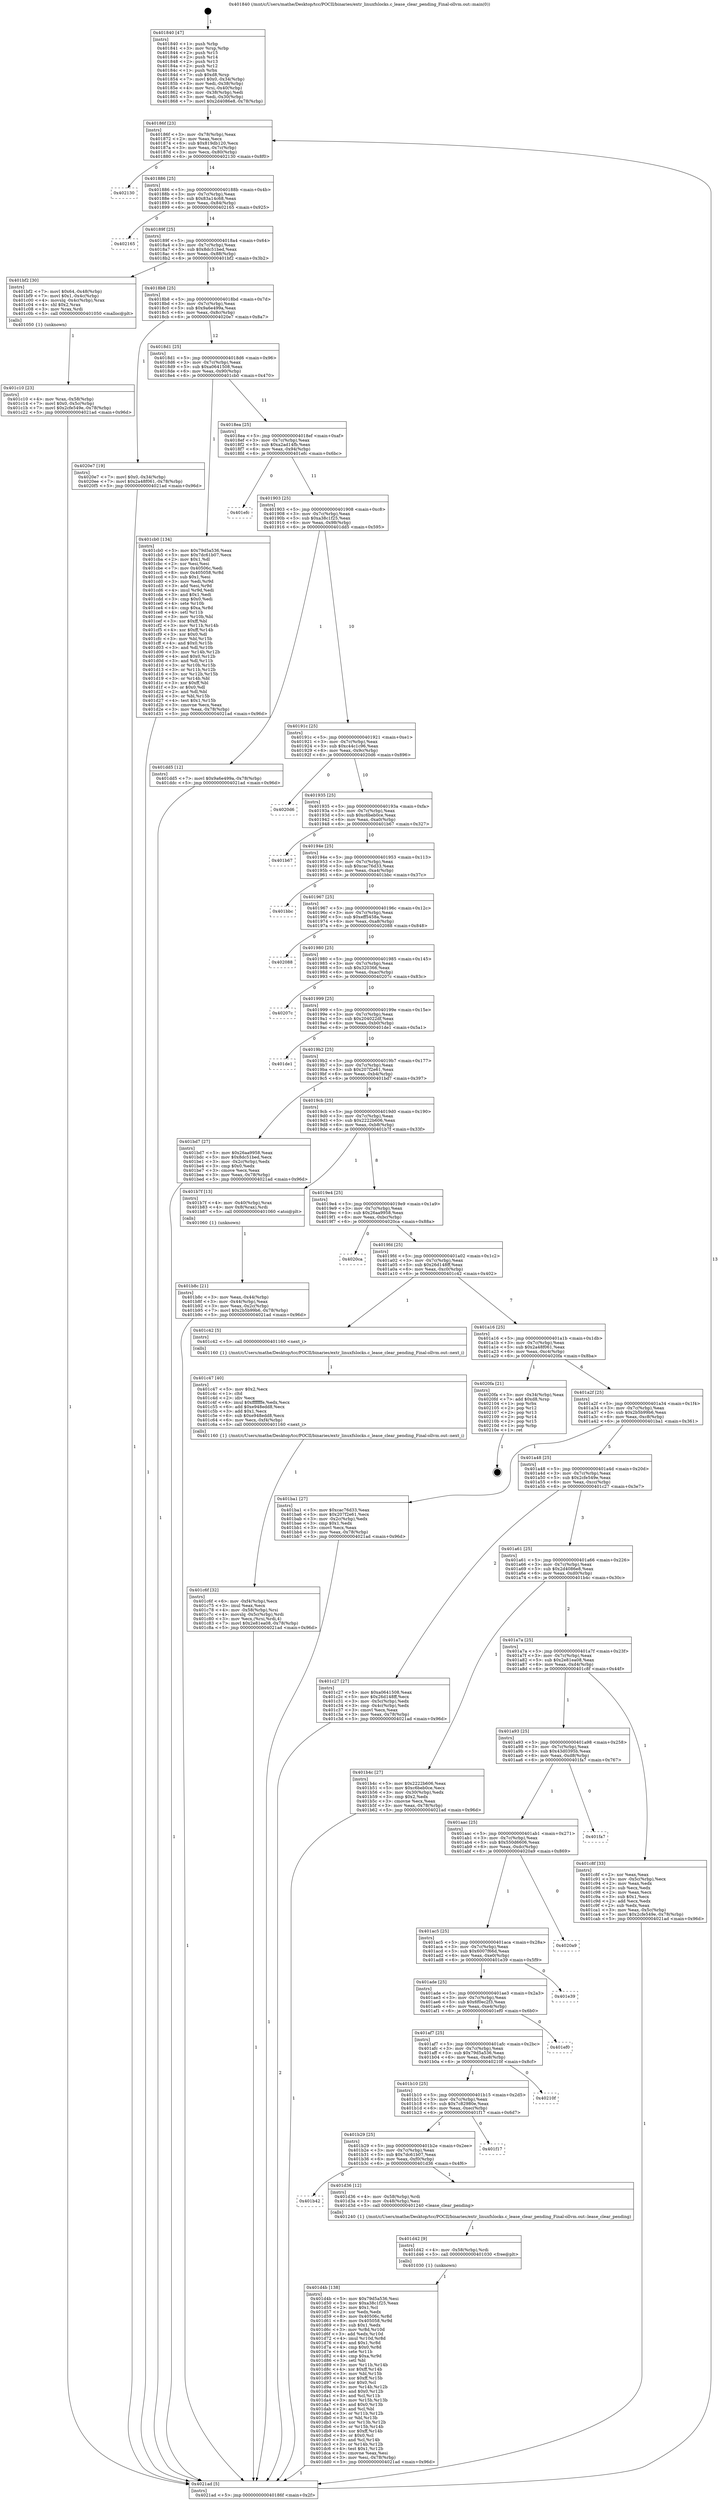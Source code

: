 digraph "0x401840" {
  label = "0x401840 (/mnt/c/Users/mathe/Desktop/tcc/POCII/binaries/extr_linuxfslocks.c_lease_clear_pending_Final-ollvm.out::main(0))"
  labelloc = "t"
  node[shape=record]

  Entry [label="",width=0.3,height=0.3,shape=circle,fillcolor=black,style=filled]
  "0x40186f" [label="{
     0x40186f [23]\l
     | [instrs]\l
     &nbsp;&nbsp;0x40186f \<+3\>: mov -0x78(%rbp),%eax\l
     &nbsp;&nbsp;0x401872 \<+2\>: mov %eax,%ecx\l
     &nbsp;&nbsp;0x401874 \<+6\>: sub $0x819db120,%ecx\l
     &nbsp;&nbsp;0x40187a \<+3\>: mov %eax,-0x7c(%rbp)\l
     &nbsp;&nbsp;0x40187d \<+3\>: mov %ecx,-0x80(%rbp)\l
     &nbsp;&nbsp;0x401880 \<+6\>: je 0000000000402130 \<main+0x8f0\>\l
  }"]
  "0x402130" [label="{
     0x402130\l
  }", style=dashed]
  "0x401886" [label="{
     0x401886 [25]\l
     | [instrs]\l
     &nbsp;&nbsp;0x401886 \<+5\>: jmp 000000000040188b \<main+0x4b\>\l
     &nbsp;&nbsp;0x40188b \<+3\>: mov -0x7c(%rbp),%eax\l
     &nbsp;&nbsp;0x40188e \<+5\>: sub $0x83a14c68,%eax\l
     &nbsp;&nbsp;0x401893 \<+6\>: mov %eax,-0x84(%rbp)\l
     &nbsp;&nbsp;0x401899 \<+6\>: je 0000000000402165 \<main+0x925\>\l
  }"]
  Exit [label="",width=0.3,height=0.3,shape=circle,fillcolor=black,style=filled,peripheries=2]
  "0x402165" [label="{
     0x402165\l
  }", style=dashed]
  "0x40189f" [label="{
     0x40189f [25]\l
     | [instrs]\l
     &nbsp;&nbsp;0x40189f \<+5\>: jmp 00000000004018a4 \<main+0x64\>\l
     &nbsp;&nbsp;0x4018a4 \<+3\>: mov -0x7c(%rbp),%eax\l
     &nbsp;&nbsp;0x4018a7 \<+5\>: sub $0x8dc51bed,%eax\l
     &nbsp;&nbsp;0x4018ac \<+6\>: mov %eax,-0x88(%rbp)\l
     &nbsp;&nbsp;0x4018b2 \<+6\>: je 0000000000401bf2 \<main+0x3b2\>\l
  }"]
  "0x401d4b" [label="{
     0x401d4b [138]\l
     | [instrs]\l
     &nbsp;&nbsp;0x401d4b \<+5\>: mov $0x79d5a536,%esi\l
     &nbsp;&nbsp;0x401d50 \<+5\>: mov $0xa38c1f25,%eax\l
     &nbsp;&nbsp;0x401d55 \<+2\>: mov $0x1,%cl\l
     &nbsp;&nbsp;0x401d57 \<+2\>: xor %edx,%edx\l
     &nbsp;&nbsp;0x401d59 \<+8\>: mov 0x40506c,%r8d\l
     &nbsp;&nbsp;0x401d61 \<+8\>: mov 0x405058,%r9d\l
     &nbsp;&nbsp;0x401d69 \<+3\>: sub $0x1,%edx\l
     &nbsp;&nbsp;0x401d6c \<+3\>: mov %r8d,%r10d\l
     &nbsp;&nbsp;0x401d6f \<+3\>: add %edx,%r10d\l
     &nbsp;&nbsp;0x401d72 \<+4\>: imul %r10d,%r8d\l
     &nbsp;&nbsp;0x401d76 \<+4\>: and $0x1,%r8d\l
     &nbsp;&nbsp;0x401d7a \<+4\>: cmp $0x0,%r8d\l
     &nbsp;&nbsp;0x401d7e \<+4\>: sete %r11b\l
     &nbsp;&nbsp;0x401d82 \<+4\>: cmp $0xa,%r9d\l
     &nbsp;&nbsp;0x401d86 \<+3\>: setl %bl\l
     &nbsp;&nbsp;0x401d89 \<+3\>: mov %r11b,%r14b\l
     &nbsp;&nbsp;0x401d8c \<+4\>: xor $0xff,%r14b\l
     &nbsp;&nbsp;0x401d90 \<+3\>: mov %bl,%r15b\l
     &nbsp;&nbsp;0x401d93 \<+4\>: xor $0xff,%r15b\l
     &nbsp;&nbsp;0x401d97 \<+3\>: xor $0x0,%cl\l
     &nbsp;&nbsp;0x401d9a \<+3\>: mov %r14b,%r12b\l
     &nbsp;&nbsp;0x401d9d \<+4\>: and $0x0,%r12b\l
     &nbsp;&nbsp;0x401da1 \<+3\>: and %cl,%r11b\l
     &nbsp;&nbsp;0x401da4 \<+3\>: mov %r15b,%r13b\l
     &nbsp;&nbsp;0x401da7 \<+4\>: and $0x0,%r13b\l
     &nbsp;&nbsp;0x401dab \<+2\>: and %cl,%bl\l
     &nbsp;&nbsp;0x401dad \<+3\>: or %r11b,%r12b\l
     &nbsp;&nbsp;0x401db0 \<+3\>: or %bl,%r13b\l
     &nbsp;&nbsp;0x401db3 \<+3\>: xor %r13b,%r12b\l
     &nbsp;&nbsp;0x401db6 \<+3\>: or %r15b,%r14b\l
     &nbsp;&nbsp;0x401db9 \<+4\>: xor $0xff,%r14b\l
     &nbsp;&nbsp;0x401dbd \<+3\>: or $0x0,%cl\l
     &nbsp;&nbsp;0x401dc0 \<+3\>: and %cl,%r14b\l
     &nbsp;&nbsp;0x401dc3 \<+3\>: or %r14b,%r12b\l
     &nbsp;&nbsp;0x401dc6 \<+4\>: test $0x1,%r12b\l
     &nbsp;&nbsp;0x401dca \<+3\>: cmovne %eax,%esi\l
     &nbsp;&nbsp;0x401dcd \<+3\>: mov %esi,-0x78(%rbp)\l
     &nbsp;&nbsp;0x401dd0 \<+5\>: jmp 00000000004021ad \<main+0x96d\>\l
  }"]
  "0x401bf2" [label="{
     0x401bf2 [30]\l
     | [instrs]\l
     &nbsp;&nbsp;0x401bf2 \<+7\>: movl $0x64,-0x48(%rbp)\l
     &nbsp;&nbsp;0x401bf9 \<+7\>: movl $0x1,-0x4c(%rbp)\l
     &nbsp;&nbsp;0x401c00 \<+4\>: movslq -0x4c(%rbp),%rax\l
     &nbsp;&nbsp;0x401c04 \<+4\>: shl $0x2,%rax\l
     &nbsp;&nbsp;0x401c08 \<+3\>: mov %rax,%rdi\l
     &nbsp;&nbsp;0x401c0b \<+5\>: call 0000000000401050 \<malloc@plt\>\l
     | [calls]\l
     &nbsp;&nbsp;0x401050 \{1\} (unknown)\l
  }"]
  "0x4018b8" [label="{
     0x4018b8 [25]\l
     | [instrs]\l
     &nbsp;&nbsp;0x4018b8 \<+5\>: jmp 00000000004018bd \<main+0x7d\>\l
     &nbsp;&nbsp;0x4018bd \<+3\>: mov -0x7c(%rbp),%eax\l
     &nbsp;&nbsp;0x4018c0 \<+5\>: sub $0x9a6e499a,%eax\l
     &nbsp;&nbsp;0x4018c5 \<+6\>: mov %eax,-0x8c(%rbp)\l
     &nbsp;&nbsp;0x4018cb \<+6\>: je 00000000004020e7 \<main+0x8a7\>\l
  }"]
  "0x401d42" [label="{
     0x401d42 [9]\l
     | [instrs]\l
     &nbsp;&nbsp;0x401d42 \<+4\>: mov -0x58(%rbp),%rdi\l
     &nbsp;&nbsp;0x401d46 \<+5\>: call 0000000000401030 \<free@plt\>\l
     | [calls]\l
     &nbsp;&nbsp;0x401030 \{1\} (unknown)\l
  }"]
  "0x4020e7" [label="{
     0x4020e7 [19]\l
     | [instrs]\l
     &nbsp;&nbsp;0x4020e7 \<+7\>: movl $0x0,-0x34(%rbp)\l
     &nbsp;&nbsp;0x4020ee \<+7\>: movl $0x2a48f061,-0x78(%rbp)\l
     &nbsp;&nbsp;0x4020f5 \<+5\>: jmp 00000000004021ad \<main+0x96d\>\l
  }"]
  "0x4018d1" [label="{
     0x4018d1 [25]\l
     | [instrs]\l
     &nbsp;&nbsp;0x4018d1 \<+5\>: jmp 00000000004018d6 \<main+0x96\>\l
     &nbsp;&nbsp;0x4018d6 \<+3\>: mov -0x7c(%rbp),%eax\l
     &nbsp;&nbsp;0x4018d9 \<+5\>: sub $0xa0641508,%eax\l
     &nbsp;&nbsp;0x4018de \<+6\>: mov %eax,-0x90(%rbp)\l
     &nbsp;&nbsp;0x4018e4 \<+6\>: je 0000000000401cb0 \<main+0x470\>\l
  }"]
  "0x401b42" [label="{
     0x401b42\l
  }", style=dashed]
  "0x401cb0" [label="{
     0x401cb0 [134]\l
     | [instrs]\l
     &nbsp;&nbsp;0x401cb0 \<+5\>: mov $0x79d5a536,%eax\l
     &nbsp;&nbsp;0x401cb5 \<+5\>: mov $0x7dc61b07,%ecx\l
     &nbsp;&nbsp;0x401cba \<+2\>: mov $0x1,%dl\l
     &nbsp;&nbsp;0x401cbc \<+2\>: xor %esi,%esi\l
     &nbsp;&nbsp;0x401cbe \<+7\>: mov 0x40506c,%edi\l
     &nbsp;&nbsp;0x401cc5 \<+8\>: mov 0x405058,%r8d\l
     &nbsp;&nbsp;0x401ccd \<+3\>: sub $0x1,%esi\l
     &nbsp;&nbsp;0x401cd0 \<+3\>: mov %edi,%r9d\l
     &nbsp;&nbsp;0x401cd3 \<+3\>: add %esi,%r9d\l
     &nbsp;&nbsp;0x401cd6 \<+4\>: imul %r9d,%edi\l
     &nbsp;&nbsp;0x401cda \<+3\>: and $0x1,%edi\l
     &nbsp;&nbsp;0x401cdd \<+3\>: cmp $0x0,%edi\l
     &nbsp;&nbsp;0x401ce0 \<+4\>: sete %r10b\l
     &nbsp;&nbsp;0x401ce4 \<+4\>: cmp $0xa,%r8d\l
     &nbsp;&nbsp;0x401ce8 \<+4\>: setl %r11b\l
     &nbsp;&nbsp;0x401cec \<+3\>: mov %r10b,%bl\l
     &nbsp;&nbsp;0x401cef \<+3\>: xor $0xff,%bl\l
     &nbsp;&nbsp;0x401cf2 \<+3\>: mov %r11b,%r14b\l
     &nbsp;&nbsp;0x401cf5 \<+4\>: xor $0xff,%r14b\l
     &nbsp;&nbsp;0x401cf9 \<+3\>: xor $0x0,%dl\l
     &nbsp;&nbsp;0x401cfc \<+3\>: mov %bl,%r15b\l
     &nbsp;&nbsp;0x401cff \<+4\>: and $0x0,%r15b\l
     &nbsp;&nbsp;0x401d03 \<+3\>: and %dl,%r10b\l
     &nbsp;&nbsp;0x401d06 \<+3\>: mov %r14b,%r12b\l
     &nbsp;&nbsp;0x401d09 \<+4\>: and $0x0,%r12b\l
     &nbsp;&nbsp;0x401d0d \<+3\>: and %dl,%r11b\l
     &nbsp;&nbsp;0x401d10 \<+3\>: or %r10b,%r15b\l
     &nbsp;&nbsp;0x401d13 \<+3\>: or %r11b,%r12b\l
     &nbsp;&nbsp;0x401d16 \<+3\>: xor %r12b,%r15b\l
     &nbsp;&nbsp;0x401d19 \<+3\>: or %r14b,%bl\l
     &nbsp;&nbsp;0x401d1c \<+3\>: xor $0xff,%bl\l
     &nbsp;&nbsp;0x401d1f \<+3\>: or $0x0,%dl\l
     &nbsp;&nbsp;0x401d22 \<+2\>: and %dl,%bl\l
     &nbsp;&nbsp;0x401d24 \<+3\>: or %bl,%r15b\l
     &nbsp;&nbsp;0x401d27 \<+4\>: test $0x1,%r15b\l
     &nbsp;&nbsp;0x401d2b \<+3\>: cmovne %ecx,%eax\l
     &nbsp;&nbsp;0x401d2e \<+3\>: mov %eax,-0x78(%rbp)\l
     &nbsp;&nbsp;0x401d31 \<+5\>: jmp 00000000004021ad \<main+0x96d\>\l
  }"]
  "0x4018ea" [label="{
     0x4018ea [25]\l
     | [instrs]\l
     &nbsp;&nbsp;0x4018ea \<+5\>: jmp 00000000004018ef \<main+0xaf\>\l
     &nbsp;&nbsp;0x4018ef \<+3\>: mov -0x7c(%rbp),%eax\l
     &nbsp;&nbsp;0x4018f2 \<+5\>: sub $0xa2ad14fb,%eax\l
     &nbsp;&nbsp;0x4018f7 \<+6\>: mov %eax,-0x94(%rbp)\l
     &nbsp;&nbsp;0x4018fd \<+6\>: je 0000000000401efc \<main+0x6bc\>\l
  }"]
  "0x401d36" [label="{
     0x401d36 [12]\l
     | [instrs]\l
     &nbsp;&nbsp;0x401d36 \<+4\>: mov -0x58(%rbp),%rdi\l
     &nbsp;&nbsp;0x401d3a \<+3\>: mov -0x48(%rbp),%esi\l
     &nbsp;&nbsp;0x401d3d \<+5\>: call 0000000000401240 \<lease_clear_pending\>\l
     | [calls]\l
     &nbsp;&nbsp;0x401240 \{1\} (/mnt/c/Users/mathe/Desktop/tcc/POCII/binaries/extr_linuxfslocks.c_lease_clear_pending_Final-ollvm.out::lease_clear_pending)\l
  }"]
  "0x401efc" [label="{
     0x401efc\l
  }", style=dashed]
  "0x401903" [label="{
     0x401903 [25]\l
     | [instrs]\l
     &nbsp;&nbsp;0x401903 \<+5\>: jmp 0000000000401908 \<main+0xc8\>\l
     &nbsp;&nbsp;0x401908 \<+3\>: mov -0x7c(%rbp),%eax\l
     &nbsp;&nbsp;0x40190b \<+5\>: sub $0xa38c1f25,%eax\l
     &nbsp;&nbsp;0x401910 \<+6\>: mov %eax,-0x98(%rbp)\l
     &nbsp;&nbsp;0x401916 \<+6\>: je 0000000000401dd5 \<main+0x595\>\l
  }"]
  "0x401b29" [label="{
     0x401b29 [25]\l
     | [instrs]\l
     &nbsp;&nbsp;0x401b29 \<+5\>: jmp 0000000000401b2e \<main+0x2ee\>\l
     &nbsp;&nbsp;0x401b2e \<+3\>: mov -0x7c(%rbp),%eax\l
     &nbsp;&nbsp;0x401b31 \<+5\>: sub $0x7dc61b07,%eax\l
     &nbsp;&nbsp;0x401b36 \<+6\>: mov %eax,-0xf0(%rbp)\l
     &nbsp;&nbsp;0x401b3c \<+6\>: je 0000000000401d36 \<main+0x4f6\>\l
  }"]
  "0x401dd5" [label="{
     0x401dd5 [12]\l
     | [instrs]\l
     &nbsp;&nbsp;0x401dd5 \<+7\>: movl $0x9a6e499a,-0x78(%rbp)\l
     &nbsp;&nbsp;0x401ddc \<+5\>: jmp 00000000004021ad \<main+0x96d\>\l
  }"]
  "0x40191c" [label="{
     0x40191c [25]\l
     | [instrs]\l
     &nbsp;&nbsp;0x40191c \<+5\>: jmp 0000000000401921 \<main+0xe1\>\l
     &nbsp;&nbsp;0x401921 \<+3\>: mov -0x7c(%rbp),%eax\l
     &nbsp;&nbsp;0x401924 \<+5\>: sub $0xc44c1c96,%eax\l
     &nbsp;&nbsp;0x401929 \<+6\>: mov %eax,-0x9c(%rbp)\l
     &nbsp;&nbsp;0x40192f \<+6\>: je 00000000004020d6 \<main+0x896\>\l
  }"]
  "0x401f17" [label="{
     0x401f17\l
  }", style=dashed]
  "0x4020d6" [label="{
     0x4020d6\l
  }", style=dashed]
  "0x401935" [label="{
     0x401935 [25]\l
     | [instrs]\l
     &nbsp;&nbsp;0x401935 \<+5\>: jmp 000000000040193a \<main+0xfa\>\l
     &nbsp;&nbsp;0x40193a \<+3\>: mov -0x7c(%rbp),%eax\l
     &nbsp;&nbsp;0x40193d \<+5\>: sub $0xc6beb0ce,%eax\l
     &nbsp;&nbsp;0x401942 \<+6\>: mov %eax,-0xa0(%rbp)\l
     &nbsp;&nbsp;0x401948 \<+6\>: je 0000000000401b67 \<main+0x327\>\l
  }"]
  "0x401b10" [label="{
     0x401b10 [25]\l
     | [instrs]\l
     &nbsp;&nbsp;0x401b10 \<+5\>: jmp 0000000000401b15 \<main+0x2d5\>\l
     &nbsp;&nbsp;0x401b15 \<+3\>: mov -0x7c(%rbp),%eax\l
     &nbsp;&nbsp;0x401b18 \<+5\>: sub $0x7c82980e,%eax\l
     &nbsp;&nbsp;0x401b1d \<+6\>: mov %eax,-0xec(%rbp)\l
     &nbsp;&nbsp;0x401b23 \<+6\>: je 0000000000401f17 \<main+0x6d7\>\l
  }"]
  "0x401b67" [label="{
     0x401b67\l
  }", style=dashed]
  "0x40194e" [label="{
     0x40194e [25]\l
     | [instrs]\l
     &nbsp;&nbsp;0x40194e \<+5\>: jmp 0000000000401953 \<main+0x113\>\l
     &nbsp;&nbsp;0x401953 \<+3\>: mov -0x7c(%rbp),%eax\l
     &nbsp;&nbsp;0x401956 \<+5\>: sub $0xcac76d33,%eax\l
     &nbsp;&nbsp;0x40195b \<+6\>: mov %eax,-0xa4(%rbp)\l
     &nbsp;&nbsp;0x401961 \<+6\>: je 0000000000401bbc \<main+0x37c\>\l
  }"]
  "0x40210f" [label="{
     0x40210f\l
  }", style=dashed]
  "0x401bbc" [label="{
     0x401bbc\l
  }", style=dashed]
  "0x401967" [label="{
     0x401967 [25]\l
     | [instrs]\l
     &nbsp;&nbsp;0x401967 \<+5\>: jmp 000000000040196c \<main+0x12c\>\l
     &nbsp;&nbsp;0x40196c \<+3\>: mov -0x7c(%rbp),%eax\l
     &nbsp;&nbsp;0x40196f \<+5\>: sub $0xeff5458a,%eax\l
     &nbsp;&nbsp;0x401974 \<+6\>: mov %eax,-0xa8(%rbp)\l
     &nbsp;&nbsp;0x40197a \<+6\>: je 0000000000402088 \<main+0x848\>\l
  }"]
  "0x401af7" [label="{
     0x401af7 [25]\l
     | [instrs]\l
     &nbsp;&nbsp;0x401af7 \<+5\>: jmp 0000000000401afc \<main+0x2bc\>\l
     &nbsp;&nbsp;0x401afc \<+3\>: mov -0x7c(%rbp),%eax\l
     &nbsp;&nbsp;0x401aff \<+5\>: sub $0x79d5a536,%eax\l
     &nbsp;&nbsp;0x401b04 \<+6\>: mov %eax,-0xe8(%rbp)\l
     &nbsp;&nbsp;0x401b0a \<+6\>: je 000000000040210f \<main+0x8cf\>\l
  }"]
  "0x402088" [label="{
     0x402088\l
  }", style=dashed]
  "0x401980" [label="{
     0x401980 [25]\l
     | [instrs]\l
     &nbsp;&nbsp;0x401980 \<+5\>: jmp 0000000000401985 \<main+0x145\>\l
     &nbsp;&nbsp;0x401985 \<+3\>: mov -0x7c(%rbp),%eax\l
     &nbsp;&nbsp;0x401988 \<+5\>: sub $0x320366,%eax\l
     &nbsp;&nbsp;0x40198d \<+6\>: mov %eax,-0xac(%rbp)\l
     &nbsp;&nbsp;0x401993 \<+6\>: je 000000000040207c \<main+0x83c\>\l
  }"]
  "0x401ef0" [label="{
     0x401ef0\l
  }", style=dashed]
  "0x40207c" [label="{
     0x40207c\l
  }", style=dashed]
  "0x401999" [label="{
     0x401999 [25]\l
     | [instrs]\l
     &nbsp;&nbsp;0x401999 \<+5\>: jmp 000000000040199e \<main+0x15e\>\l
     &nbsp;&nbsp;0x40199e \<+3\>: mov -0x7c(%rbp),%eax\l
     &nbsp;&nbsp;0x4019a1 \<+5\>: sub $0x204022df,%eax\l
     &nbsp;&nbsp;0x4019a6 \<+6\>: mov %eax,-0xb0(%rbp)\l
     &nbsp;&nbsp;0x4019ac \<+6\>: je 0000000000401de1 \<main+0x5a1\>\l
  }"]
  "0x401ade" [label="{
     0x401ade [25]\l
     | [instrs]\l
     &nbsp;&nbsp;0x401ade \<+5\>: jmp 0000000000401ae3 \<main+0x2a3\>\l
     &nbsp;&nbsp;0x401ae3 \<+3\>: mov -0x7c(%rbp),%eax\l
     &nbsp;&nbsp;0x401ae6 \<+5\>: sub $0x6f0ec2f3,%eax\l
     &nbsp;&nbsp;0x401aeb \<+6\>: mov %eax,-0xe4(%rbp)\l
     &nbsp;&nbsp;0x401af1 \<+6\>: je 0000000000401ef0 \<main+0x6b0\>\l
  }"]
  "0x401de1" [label="{
     0x401de1\l
  }", style=dashed]
  "0x4019b2" [label="{
     0x4019b2 [25]\l
     | [instrs]\l
     &nbsp;&nbsp;0x4019b2 \<+5\>: jmp 00000000004019b7 \<main+0x177\>\l
     &nbsp;&nbsp;0x4019b7 \<+3\>: mov -0x7c(%rbp),%eax\l
     &nbsp;&nbsp;0x4019ba \<+5\>: sub $0x207f2e61,%eax\l
     &nbsp;&nbsp;0x4019bf \<+6\>: mov %eax,-0xb4(%rbp)\l
     &nbsp;&nbsp;0x4019c5 \<+6\>: je 0000000000401bd7 \<main+0x397\>\l
  }"]
  "0x401e39" [label="{
     0x401e39\l
  }", style=dashed]
  "0x401bd7" [label="{
     0x401bd7 [27]\l
     | [instrs]\l
     &nbsp;&nbsp;0x401bd7 \<+5\>: mov $0x26aa9958,%eax\l
     &nbsp;&nbsp;0x401bdc \<+5\>: mov $0x8dc51bed,%ecx\l
     &nbsp;&nbsp;0x401be1 \<+3\>: mov -0x2c(%rbp),%edx\l
     &nbsp;&nbsp;0x401be4 \<+3\>: cmp $0x0,%edx\l
     &nbsp;&nbsp;0x401be7 \<+3\>: cmove %ecx,%eax\l
     &nbsp;&nbsp;0x401bea \<+3\>: mov %eax,-0x78(%rbp)\l
     &nbsp;&nbsp;0x401bed \<+5\>: jmp 00000000004021ad \<main+0x96d\>\l
  }"]
  "0x4019cb" [label="{
     0x4019cb [25]\l
     | [instrs]\l
     &nbsp;&nbsp;0x4019cb \<+5\>: jmp 00000000004019d0 \<main+0x190\>\l
     &nbsp;&nbsp;0x4019d0 \<+3\>: mov -0x7c(%rbp),%eax\l
     &nbsp;&nbsp;0x4019d3 \<+5\>: sub $0x2222b606,%eax\l
     &nbsp;&nbsp;0x4019d8 \<+6\>: mov %eax,-0xb8(%rbp)\l
     &nbsp;&nbsp;0x4019de \<+6\>: je 0000000000401b7f \<main+0x33f\>\l
  }"]
  "0x401ac5" [label="{
     0x401ac5 [25]\l
     | [instrs]\l
     &nbsp;&nbsp;0x401ac5 \<+5\>: jmp 0000000000401aca \<main+0x28a\>\l
     &nbsp;&nbsp;0x401aca \<+3\>: mov -0x7c(%rbp),%eax\l
     &nbsp;&nbsp;0x401acd \<+5\>: sub $0x6007f66d,%eax\l
     &nbsp;&nbsp;0x401ad2 \<+6\>: mov %eax,-0xe0(%rbp)\l
     &nbsp;&nbsp;0x401ad8 \<+6\>: je 0000000000401e39 \<main+0x5f9\>\l
  }"]
  "0x401b7f" [label="{
     0x401b7f [13]\l
     | [instrs]\l
     &nbsp;&nbsp;0x401b7f \<+4\>: mov -0x40(%rbp),%rax\l
     &nbsp;&nbsp;0x401b83 \<+4\>: mov 0x8(%rax),%rdi\l
     &nbsp;&nbsp;0x401b87 \<+5\>: call 0000000000401060 \<atoi@plt\>\l
     | [calls]\l
     &nbsp;&nbsp;0x401060 \{1\} (unknown)\l
  }"]
  "0x4019e4" [label="{
     0x4019e4 [25]\l
     | [instrs]\l
     &nbsp;&nbsp;0x4019e4 \<+5\>: jmp 00000000004019e9 \<main+0x1a9\>\l
     &nbsp;&nbsp;0x4019e9 \<+3\>: mov -0x7c(%rbp),%eax\l
     &nbsp;&nbsp;0x4019ec \<+5\>: sub $0x26aa9958,%eax\l
     &nbsp;&nbsp;0x4019f1 \<+6\>: mov %eax,-0xbc(%rbp)\l
     &nbsp;&nbsp;0x4019f7 \<+6\>: je 00000000004020ca \<main+0x88a\>\l
  }"]
  "0x4020a9" [label="{
     0x4020a9\l
  }", style=dashed]
  "0x4020ca" [label="{
     0x4020ca\l
  }", style=dashed]
  "0x4019fd" [label="{
     0x4019fd [25]\l
     | [instrs]\l
     &nbsp;&nbsp;0x4019fd \<+5\>: jmp 0000000000401a02 \<main+0x1c2\>\l
     &nbsp;&nbsp;0x401a02 \<+3\>: mov -0x7c(%rbp),%eax\l
     &nbsp;&nbsp;0x401a05 \<+5\>: sub $0x26d148ff,%eax\l
     &nbsp;&nbsp;0x401a0a \<+6\>: mov %eax,-0xc0(%rbp)\l
     &nbsp;&nbsp;0x401a10 \<+6\>: je 0000000000401c42 \<main+0x402\>\l
  }"]
  "0x401aac" [label="{
     0x401aac [25]\l
     | [instrs]\l
     &nbsp;&nbsp;0x401aac \<+5\>: jmp 0000000000401ab1 \<main+0x271\>\l
     &nbsp;&nbsp;0x401ab1 \<+3\>: mov -0x7c(%rbp),%eax\l
     &nbsp;&nbsp;0x401ab4 \<+5\>: sub $0x550d6606,%eax\l
     &nbsp;&nbsp;0x401ab9 \<+6\>: mov %eax,-0xdc(%rbp)\l
     &nbsp;&nbsp;0x401abf \<+6\>: je 00000000004020a9 \<main+0x869\>\l
  }"]
  "0x401c42" [label="{
     0x401c42 [5]\l
     | [instrs]\l
     &nbsp;&nbsp;0x401c42 \<+5\>: call 0000000000401160 \<next_i\>\l
     | [calls]\l
     &nbsp;&nbsp;0x401160 \{1\} (/mnt/c/Users/mathe/Desktop/tcc/POCII/binaries/extr_linuxfslocks.c_lease_clear_pending_Final-ollvm.out::next_i)\l
  }"]
  "0x401a16" [label="{
     0x401a16 [25]\l
     | [instrs]\l
     &nbsp;&nbsp;0x401a16 \<+5\>: jmp 0000000000401a1b \<main+0x1db\>\l
     &nbsp;&nbsp;0x401a1b \<+3\>: mov -0x7c(%rbp),%eax\l
     &nbsp;&nbsp;0x401a1e \<+5\>: sub $0x2a48f061,%eax\l
     &nbsp;&nbsp;0x401a23 \<+6\>: mov %eax,-0xc4(%rbp)\l
     &nbsp;&nbsp;0x401a29 \<+6\>: je 00000000004020fa \<main+0x8ba\>\l
  }"]
  "0x401fa7" [label="{
     0x401fa7\l
  }", style=dashed]
  "0x4020fa" [label="{
     0x4020fa [21]\l
     | [instrs]\l
     &nbsp;&nbsp;0x4020fa \<+3\>: mov -0x34(%rbp),%eax\l
     &nbsp;&nbsp;0x4020fd \<+7\>: add $0xd8,%rsp\l
     &nbsp;&nbsp;0x402104 \<+1\>: pop %rbx\l
     &nbsp;&nbsp;0x402105 \<+2\>: pop %r12\l
     &nbsp;&nbsp;0x402107 \<+2\>: pop %r13\l
     &nbsp;&nbsp;0x402109 \<+2\>: pop %r14\l
     &nbsp;&nbsp;0x40210b \<+2\>: pop %r15\l
     &nbsp;&nbsp;0x40210d \<+1\>: pop %rbp\l
     &nbsp;&nbsp;0x40210e \<+1\>: ret\l
  }"]
  "0x401a2f" [label="{
     0x401a2f [25]\l
     | [instrs]\l
     &nbsp;&nbsp;0x401a2f \<+5\>: jmp 0000000000401a34 \<main+0x1f4\>\l
     &nbsp;&nbsp;0x401a34 \<+3\>: mov -0x7c(%rbp),%eax\l
     &nbsp;&nbsp;0x401a37 \<+5\>: sub $0x2b5b99b6,%eax\l
     &nbsp;&nbsp;0x401a3c \<+6\>: mov %eax,-0xc8(%rbp)\l
     &nbsp;&nbsp;0x401a42 \<+6\>: je 0000000000401ba1 \<main+0x361\>\l
  }"]
  "0x401a93" [label="{
     0x401a93 [25]\l
     | [instrs]\l
     &nbsp;&nbsp;0x401a93 \<+5\>: jmp 0000000000401a98 \<main+0x258\>\l
     &nbsp;&nbsp;0x401a98 \<+3\>: mov -0x7c(%rbp),%eax\l
     &nbsp;&nbsp;0x401a9b \<+5\>: sub $0x43d0395b,%eax\l
     &nbsp;&nbsp;0x401aa0 \<+6\>: mov %eax,-0xd8(%rbp)\l
     &nbsp;&nbsp;0x401aa6 \<+6\>: je 0000000000401fa7 \<main+0x767\>\l
  }"]
  "0x401ba1" [label="{
     0x401ba1 [27]\l
     | [instrs]\l
     &nbsp;&nbsp;0x401ba1 \<+5\>: mov $0xcac76d33,%eax\l
     &nbsp;&nbsp;0x401ba6 \<+5\>: mov $0x207f2e61,%ecx\l
     &nbsp;&nbsp;0x401bab \<+3\>: mov -0x2c(%rbp),%edx\l
     &nbsp;&nbsp;0x401bae \<+3\>: cmp $0x1,%edx\l
     &nbsp;&nbsp;0x401bb1 \<+3\>: cmovl %ecx,%eax\l
     &nbsp;&nbsp;0x401bb4 \<+3\>: mov %eax,-0x78(%rbp)\l
     &nbsp;&nbsp;0x401bb7 \<+5\>: jmp 00000000004021ad \<main+0x96d\>\l
  }"]
  "0x401a48" [label="{
     0x401a48 [25]\l
     | [instrs]\l
     &nbsp;&nbsp;0x401a48 \<+5\>: jmp 0000000000401a4d \<main+0x20d\>\l
     &nbsp;&nbsp;0x401a4d \<+3\>: mov -0x7c(%rbp),%eax\l
     &nbsp;&nbsp;0x401a50 \<+5\>: sub $0x2cfe549e,%eax\l
     &nbsp;&nbsp;0x401a55 \<+6\>: mov %eax,-0xcc(%rbp)\l
     &nbsp;&nbsp;0x401a5b \<+6\>: je 0000000000401c27 \<main+0x3e7\>\l
  }"]
  "0x401c8f" [label="{
     0x401c8f [33]\l
     | [instrs]\l
     &nbsp;&nbsp;0x401c8f \<+2\>: xor %eax,%eax\l
     &nbsp;&nbsp;0x401c91 \<+3\>: mov -0x5c(%rbp),%ecx\l
     &nbsp;&nbsp;0x401c94 \<+2\>: mov %eax,%edx\l
     &nbsp;&nbsp;0x401c96 \<+2\>: sub %ecx,%edx\l
     &nbsp;&nbsp;0x401c98 \<+2\>: mov %eax,%ecx\l
     &nbsp;&nbsp;0x401c9a \<+3\>: sub $0x1,%ecx\l
     &nbsp;&nbsp;0x401c9d \<+2\>: add %ecx,%edx\l
     &nbsp;&nbsp;0x401c9f \<+2\>: sub %edx,%eax\l
     &nbsp;&nbsp;0x401ca1 \<+3\>: mov %eax,-0x5c(%rbp)\l
     &nbsp;&nbsp;0x401ca4 \<+7\>: movl $0x2cfe549e,-0x78(%rbp)\l
     &nbsp;&nbsp;0x401cab \<+5\>: jmp 00000000004021ad \<main+0x96d\>\l
  }"]
  "0x401c27" [label="{
     0x401c27 [27]\l
     | [instrs]\l
     &nbsp;&nbsp;0x401c27 \<+5\>: mov $0xa0641508,%eax\l
     &nbsp;&nbsp;0x401c2c \<+5\>: mov $0x26d148ff,%ecx\l
     &nbsp;&nbsp;0x401c31 \<+3\>: mov -0x5c(%rbp),%edx\l
     &nbsp;&nbsp;0x401c34 \<+3\>: cmp -0x4c(%rbp),%edx\l
     &nbsp;&nbsp;0x401c37 \<+3\>: cmovl %ecx,%eax\l
     &nbsp;&nbsp;0x401c3a \<+3\>: mov %eax,-0x78(%rbp)\l
     &nbsp;&nbsp;0x401c3d \<+5\>: jmp 00000000004021ad \<main+0x96d\>\l
  }"]
  "0x401a61" [label="{
     0x401a61 [25]\l
     | [instrs]\l
     &nbsp;&nbsp;0x401a61 \<+5\>: jmp 0000000000401a66 \<main+0x226\>\l
     &nbsp;&nbsp;0x401a66 \<+3\>: mov -0x7c(%rbp),%eax\l
     &nbsp;&nbsp;0x401a69 \<+5\>: sub $0x2d4086e8,%eax\l
     &nbsp;&nbsp;0x401a6e \<+6\>: mov %eax,-0xd0(%rbp)\l
     &nbsp;&nbsp;0x401a74 \<+6\>: je 0000000000401b4c \<main+0x30c\>\l
  }"]
  "0x401c6f" [label="{
     0x401c6f [32]\l
     | [instrs]\l
     &nbsp;&nbsp;0x401c6f \<+6\>: mov -0xf4(%rbp),%ecx\l
     &nbsp;&nbsp;0x401c75 \<+3\>: imul %eax,%ecx\l
     &nbsp;&nbsp;0x401c78 \<+4\>: mov -0x58(%rbp),%rsi\l
     &nbsp;&nbsp;0x401c7c \<+4\>: movslq -0x5c(%rbp),%rdi\l
     &nbsp;&nbsp;0x401c80 \<+3\>: mov %ecx,(%rsi,%rdi,4)\l
     &nbsp;&nbsp;0x401c83 \<+7\>: movl $0x2e81ea08,-0x78(%rbp)\l
     &nbsp;&nbsp;0x401c8a \<+5\>: jmp 00000000004021ad \<main+0x96d\>\l
  }"]
  "0x401b4c" [label="{
     0x401b4c [27]\l
     | [instrs]\l
     &nbsp;&nbsp;0x401b4c \<+5\>: mov $0x2222b606,%eax\l
     &nbsp;&nbsp;0x401b51 \<+5\>: mov $0xc6beb0ce,%ecx\l
     &nbsp;&nbsp;0x401b56 \<+3\>: mov -0x30(%rbp),%edx\l
     &nbsp;&nbsp;0x401b59 \<+3\>: cmp $0x2,%edx\l
     &nbsp;&nbsp;0x401b5c \<+3\>: cmovne %ecx,%eax\l
     &nbsp;&nbsp;0x401b5f \<+3\>: mov %eax,-0x78(%rbp)\l
     &nbsp;&nbsp;0x401b62 \<+5\>: jmp 00000000004021ad \<main+0x96d\>\l
  }"]
  "0x401a7a" [label="{
     0x401a7a [25]\l
     | [instrs]\l
     &nbsp;&nbsp;0x401a7a \<+5\>: jmp 0000000000401a7f \<main+0x23f\>\l
     &nbsp;&nbsp;0x401a7f \<+3\>: mov -0x7c(%rbp),%eax\l
     &nbsp;&nbsp;0x401a82 \<+5\>: sub $0x2e81ea08,%eax\l
     &nbsp;&nbsp;0x401a87 \<+6\>: mov %eax,-0xd4(%rbp)\l
     &nbsp;&nbsp;0x401a8d \<+6\>: je 0000000000401c8f \<main+0x44f\>\l
  }"]
  "0x4021ad" [label="{
     0x4021ad [5]\l
     | [instrs]\l
     &nbsp;&nbsp;0x4021ad \<+5\>: jmp 000000000040186f \<main+0x2f\>\l
  }"]
  "0x401840" [label="{
     0x401840 [47]\l
     | [instrs]\l
     &nbsp;&nbsp;0x401840 \<+1\>: push %rbp\l
     &nbsp;&nbsp;0x401841 \<+3\>: mov %rsp,%rbp\l
     &nbsp;&nbsp;0x401844 \<+2\>: push %r15\l
     &nbsp;&nbsp;0x401846 \<+2\>: push %r14\l
     &nbsp;&nbsp;0x401848 \<+2\>: push %r13\l
     &nbsp;&nbsp;0x40184a \<+2\>: push %r12\l
     &nbsp;&nbsp;0x40184c \<+1\>: push %rbx\l
     &nbsp;&nbsp;0x40184d \<+7\>: sub $0xd8,%rsp\l
     &nbsp;&nbsp;0x401854 \<+7\>: movl $0x0,-0x34(%rbp)\l
     &nbsp;&nbsp;0x40185b \<+3\>: mov %edi,-0x38(%rbp)\l
     &nbsp;&nbsp;0x40185e \<+4\>: mov %rsi,-0x40(%rbp)\l
     &nbsp;&nbsp;0x401862 \<+3\>: mov -0x38(%rbp),%edi\l
     &nbsp;&nbsp;0x401865 \<+3\>: mov %edi,-0x30(%rbp)\l
     &nbsp;&nbsp;0x401868 \<+7\>: movl $0x2d4086e8,-0x78(%rbp)\l
  }"]
  "0x401b8c" [label="{
     0x401b8c [21]\l
     | [instrs]\l
     &nbsp;&nbsp;0x401b8c \<+3\>: mov %eax,-0x44(%rbp)\l
     &nbsp;&nbsp;0x401b8f \<+3\>: mov -0x44(%rbp),%eax\l
     &nbsp;&nbsp;0x401b92 \<+3\>: mov %eax,-0x2c(%rbp)\l
     &nbsp;&nbsp;0x401b95 \<+7\>: movl $0x2b5b99b6,-0x78(%rbp)\l
     &nbsp;&nbsp;0x401b9c \<+5\>: jmp 00000000004021ad \<main+0x96d\>\l
  }"]
  "0x401c10" [label="{
     0x401c10 [23]\l
     | [instrs]\l
     &nbsp;&nbsp;0x401c10 \<+4\>: mov %rax,-0x58(%rbp)\l
     &nbsp;&nbsp;0x401c14 \<+7\>: movl $0x0,-0x5c(%rbp)\l
     &nbsp;&nbsp;0x401c1b \<+7\>: movl $0x2cfe549e,-0x78(%rbp)\l
     &nbsp;&nbsp;0x401c22 \<+5\>: jmp 00000000004021ad \<main+0x96d\>\l
  }"]
  "0x401c47" [label="{
     0x401c47 [40]\l
     | [instrs]\l
     &nbsp;&nbsp;0x401c47 \<+5\>: mov $0x2,%ecx\l
     &nbsp;&nbsp;0x401c4c \<+1\>: cltd\l
     &nbsp;&nbsp;0x401c4d \<+2\>: idiv %ecx\l
     &nbsp;&nbsp;0x401c4f \<+6\>: imul $0xfffffffe,%edx,%ecx\l
     &nbsp;&nbsp;0x401c55 \<+6\>: add $0xe948edd8,%ecx\l
     &nbsp;&nbsp;0x401c5b \<+3\>: add $0x1,%ecx\l
     &nbsp;&nbsp;0x401c5e \<+6\>: sub $0xe948edd8,%ecx\l
     &nbsp;&nbsp;0x401c64 \<+6\>: mov %ecx,-0xf4(%rbp)\l
     &nbsp;&nbsp;0x401c6a \<+5\>: call 0000000000401160 \<next_i\>\l
     | [calls]\l
     &nbsp;&nbsp;0x401160 \{1\} (/mnt/c/Users/mathe/Desktop/tcc/POCII/binaries/extr_linuxfslocks.c_lease_clear_pending_Final-ollvm.out::next_i)\l
  }"]
  Entry -> "0x401840" [label=" 1"]
  "0x40186f" -> "0x402130" [label=" 0"]
  "0x40186f" -> "0x401886" [label=" 14"]
  "0x4020fa" -> Exit [label=" 1"]
  "0x401886" -> "0x402165" [label=" 0"]
  "0x401886" -> "0x40189f" [label=" 14"]
  "0x4020e7" -> "0x4021ad" [label=" 1"]
  "0x40189f" -> "0x401bf2" [label=" 1"]
  "0x40189f" -> "0x4018b8" [label=" 13"]
  "0x401dd5" -> "0x4021ad" [label=" 1"]
  "0x4018b8" -> "0x4020e7" [label=" 1"]
  "0x4018b8" -> "0x4018d1" [label=" 12"]
  "0x401d4b" -> "0x4021ad" [label=" 1"]
  "0x4018d1" -> "0x401cb0" [label=" 1"]
  "0x4018d1" -> "0x4018ea" [label=" 11"]
  "0x401d42" -> "0x401d4b" [label=" 1"]
  "0x4018ea" -> "0x401efc" [label=" 0"]
  "0x4018ea" -> "0x401903" [label=" 11"]
  "0x401d36" -> "0x401d42" [label=" 1"]
  "0x401903" -> "0x401dd5" [label=" 1"]
  "0x401903" -> "0x40191c" [label=" 10"]
  "0x401b29" -> "0x401d36" [label=" 1"]
  "0x40191c" -> "0x4020d6" [label=" 0"]
  "0x40191c" -> "0x401935" [label=" 10"]
  "0x401b29" -> "0x401b42" [label=" 0"]
  "0x401935" -> "0x401b67" [label=" 0"]
  "0x401935" -> "0x40194e" [label=" 10"]
  "0x401b10" -> "0x401f17" [label=" 0"]
  "0x40194e" -> "0x401bbc" [label=" 0"]
  "0x40194e" -> "0x401967" [label=" 10"]
  "0x401b10" -> "0x401b29" [label=" 1"]
  "0x401967" -> "0x402088" [label=" 0"]
  "0x401967" -> "0x401980" [label=" 10"]
  "0x401af7" -> "0x40210f" [label=" 0"]
  "0x401980" -> "0x40207c" [label=" 0"]
  "0x401980" -> "0x401999" [label=" 10"]
  "0x401af7" -> "0x401b10" [label=" 1"]
  "0x401999" -> "0x401de1" [label=" 0"]
  "0x401999" -> "0x4019b2" [label=" 10"]
  "0x401ade" -> "0x401ef0" [label=" 0"]
  "0x4019b2" -> "0x401bd7" [label=" 1"]
  "0x4019b2" -> "0x4019cb" [label=" 9"]
  "0x401ade" -> "0x401af7" [label=" 1"]
  "0x4019cb" -> "0x401b7f" [label=" 1"]
  "0x4019cb" -> "0x4019e4" [label=" 8"]
  "0x401ac5" -> "0x401e39" [label=" 0"]
  "0x4019e4" -> "0x4020ca" [label=" 0"]
  "0x4019e4" -> "0x4019fd" [label=" 8"]
  "0x401ac5" -> "0x401ade" [label=" 1"]
  "0x4019fd" -> "0x401c42" [label=" 1"]
  "0x4019fd" -> "0x401a16" [label=" 7"]
  "0x401aac" -> "0x4020a9" [label=" 0"]
  "0x401a16" -> "0x4020fa" [label=" 1"]
  "0x401a16" -> "0x401a2f" [label=" 6"]
  "0x401aac" -> "0x401ac5" [label=" 1"]
  "0x401a2f" -> "0x401ba1" [label=" 1"]
  "0x401a2f" -> "0x401a48" [label=" 5"]
  "0x401a93" -> "0x401fa7" [label=" 0"]
  "0x401a48" -> "0x401c27" [label=" 2"]
  "0x401a48" -> "0x401a61" [label=" 3"]
  "0x401a93" -> "0x401aac" [label=" 1"]
  "0x401a61" -> "0x401b4c" [label=" 1"]
  "0x401a61" -> "0x401a7a" [label=" 2"]
  "0x401b4c" -> "0x4021ad" [label=" 1"]
  "0x401840" -> "0x40186f" [label=" 1"]
  "0x4021ad" -> "0x40186f" [label=" 13"]
  "0x401b7f" -> "0x401b8c" [label=" 1"]
  "0x401b8c" -> "0x4021ad" [label=" 1"]
  "0x401ba1" -> "0x4021ad" [label=" 1"]
  "0x401bd7" -> "0x4021ad" [label=" 1"]
  "0x401bf2" -> "0x401c10" [label=" 1"]
  "0x401c10" -> "0x4021ad" [label=" 1"]
  "0x401c27" -> "0x4021ad" [label=" 2"]
  "0x401c42" -> "0x401c47" [label=" 1"]
  "0x401c47" -> "0x401c6f" [label=" 1"]
  "0x401c6f" -> "0x4021ad" [label=" 1"]
  "0x401cb0" -> "0x4021ad" [label=" 1"]
  "0x401a7a" -> "0x401c8f" [label=" 1"]
  "0x401a7a" -> "0x401a93" [label=" 1"]
  "0x401c8f" -> "0x4021ad" [label=" 1"]
}

